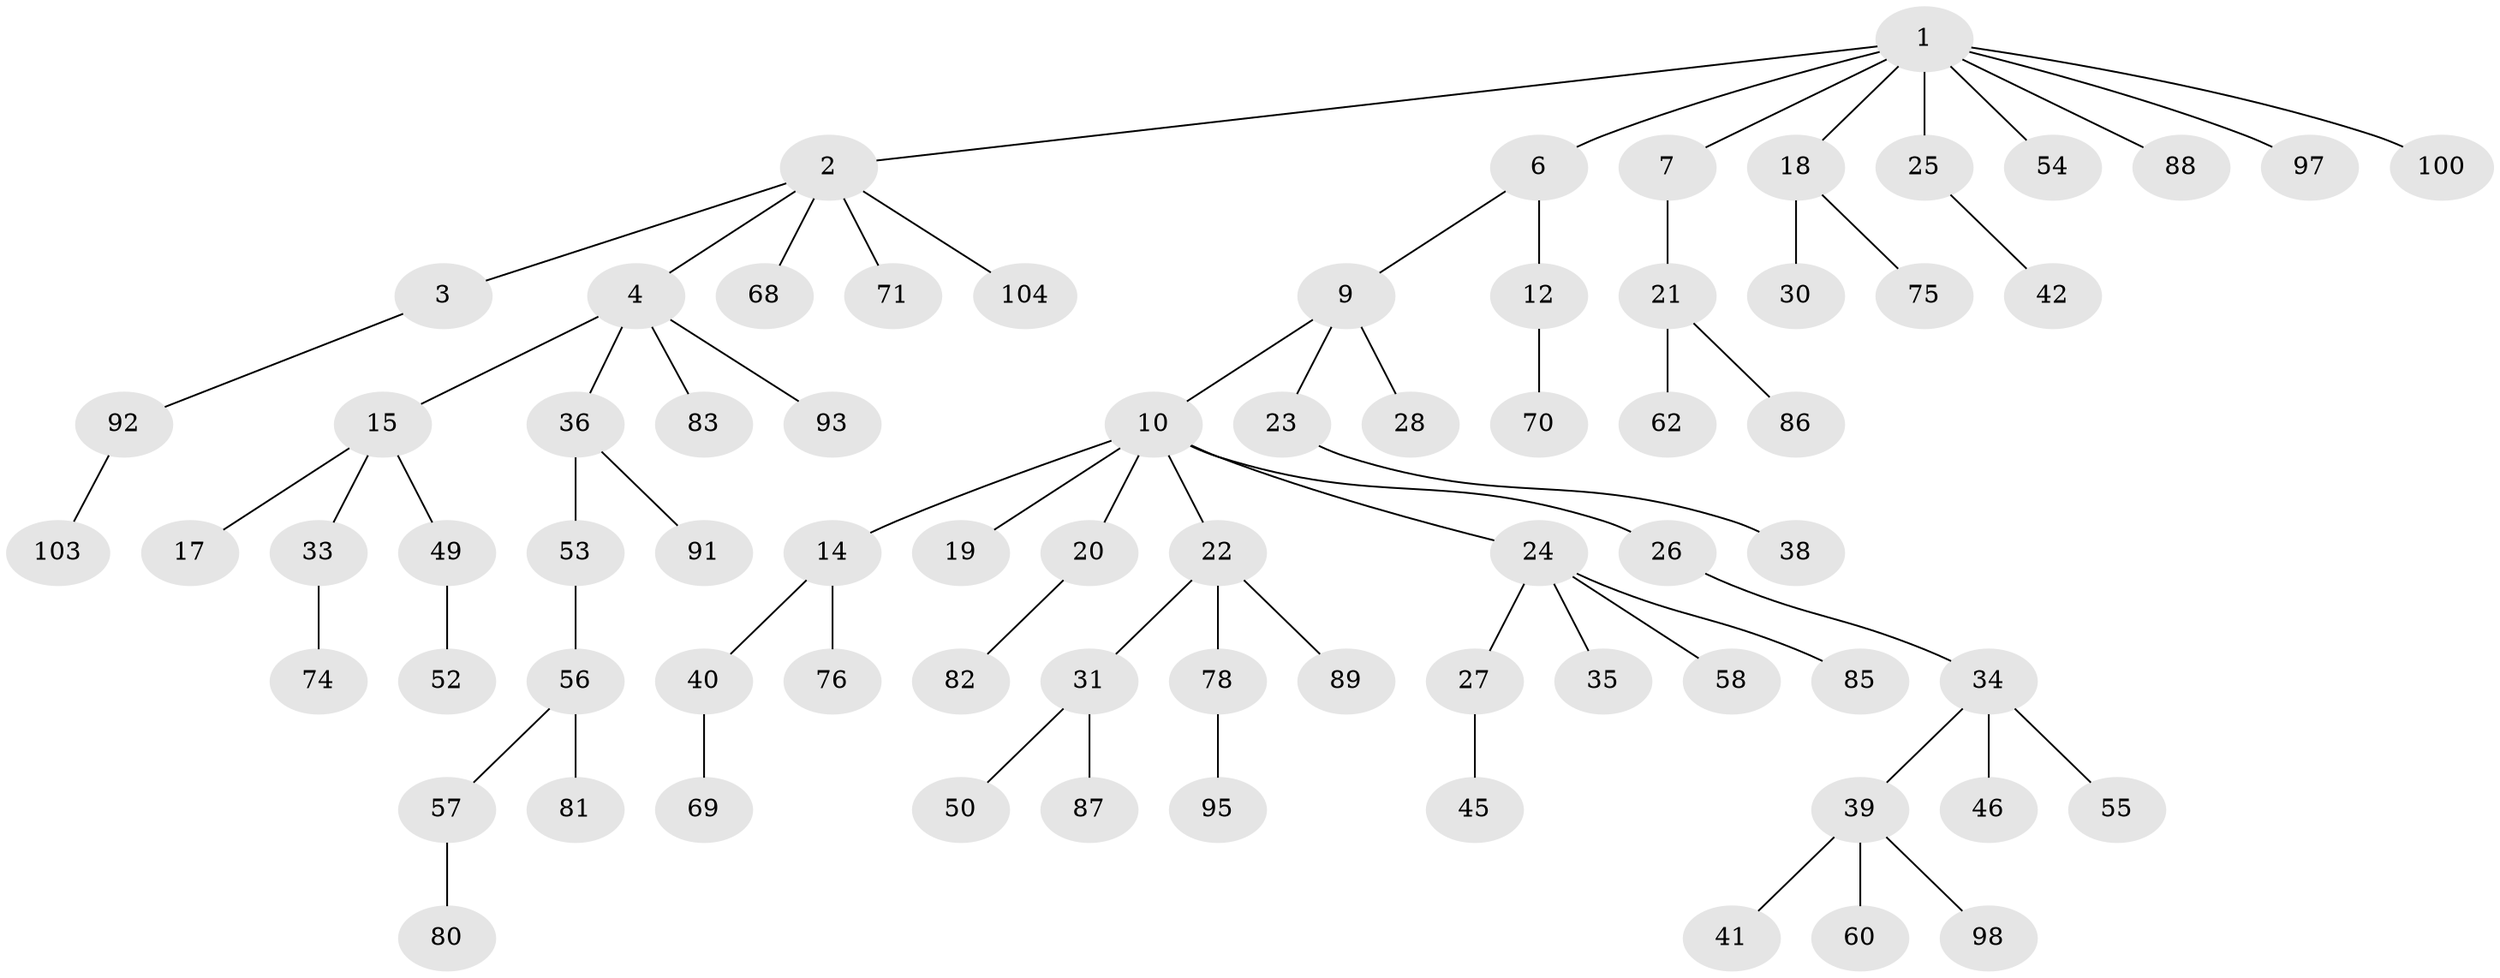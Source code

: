 // original degree distribution, {4: 0.04807692307692308, 6: 0.009615384615384616, 3: 0.15384615384615385, 7: 0.009615384615384616, 2: 0.20192307692307693, 5: 0.038461538461538464, 8: 0.009615384615384616, 1: 0.5288461538461539}
// Generated by graph-tools (version 1.1) at 2025/11/02/27/25 16:11:29]
// undirected, 73 vertices, 72 edges
graph export_dot {
graph [start="1"]
  node [color=gray90,style=filled];
  1 [super="+5"];
  2 [super="+51"];
  3 [super="+16"];
  4 [super="+8"];
  6;
  7;
  9 [super="+11"];
  10 [super="+65"];
  12 [super="+13"];
  14 [super="+59"];
  15 [super="+37"];
  17;
  18;
  19;
  20 [super="+61"];
  21 [super="+102"];
  22;
  23 [super="+48"];
  24 [super="+43"];
  25 [super="+29"];
  26 [super="+32"];
  27;
  28;
  30 [super="+72"];
  31 [super="+67"];
  33 [super="+64"];
  34 [super="+63"];
  35 [super="+96"];
  36 [super="+47"];
  38;
  39 [super="+73"];
  40 [super="+44"];
  41;
  42;
  45 [super="+101"];
  46;
  49 [super="+84"];
  50;
  52 [super="+79"];
  53;
  54;
  55;
  56;
  57;
  58;
  60 [super="+66"];
  62;
  68;
  69;
  70;
  71;
  74 [super="+77"];
  75;
  76;
  78 [super="+90"];
  80;
  81;
  82;
  83;
  85 [super="+94"];
  86;
  87;
  88;
  89;
  91;
  92 [super="+99"];
  93;
  95;
  97;
  98;
  100;
  103;
  104;
  1 -- 2;
  1 -- 25;
  1 -- 88;
  1 -- 97;
  1 -- 18;
  1 -- 100;
  1 -- 6;
  1 -- 7;
  1 -- 54;
  2 -- 3;
  2 -- 4;
  2 -- 68;
  2 -- 104;
  2 -- 71;
  3 -- 92;
  4 -- 36;
  4 -- 83;
  4 -- 93;
  4 -- 15;
  6 -- 9;
  6 -- 12;
  7 -- 21;
  9 -- 10;
  9 -- 23;
  9 -- 28;
  10 -- 14;
  10 -- 19;
  10 -- 20;
  10 -- 22;
  10 -- 24;
  10 -- 26;
  12 -- 70;
  14 -- 40;
  14 -- 76;
  15 -- 17;
  15 -- 33;
  15 -- 49;
  18 -- 30;
  18 -- 75;
  20 -- 82;
  21 -- 62;
  21 -- 86;
  22 -- 31;
  22 -- 78;
  22 -- 89;
  23 -- 38;
  24 -- 27;
  24 -- 35;
  24 -- 85;
  24 -- 58;
  25 -- 42;
  26 -- 34;
  27 -- 45;
  31 -- 50;
  31 -- 87;
  33 -- 74;
  34 -- 39;
  34 -- 46;
  34 -- 55;
  36 -- 53;
  36 -- 91;
  39 -- 41;
  39 -- 60;
  39 -- 98;
  40 -- 69;
  49 -- 52;
  53 -- 56;
  56 -- 57;
  56 -- 81;
  57 -- 80;
  78 -- 95;
  92 -- 103;
}
